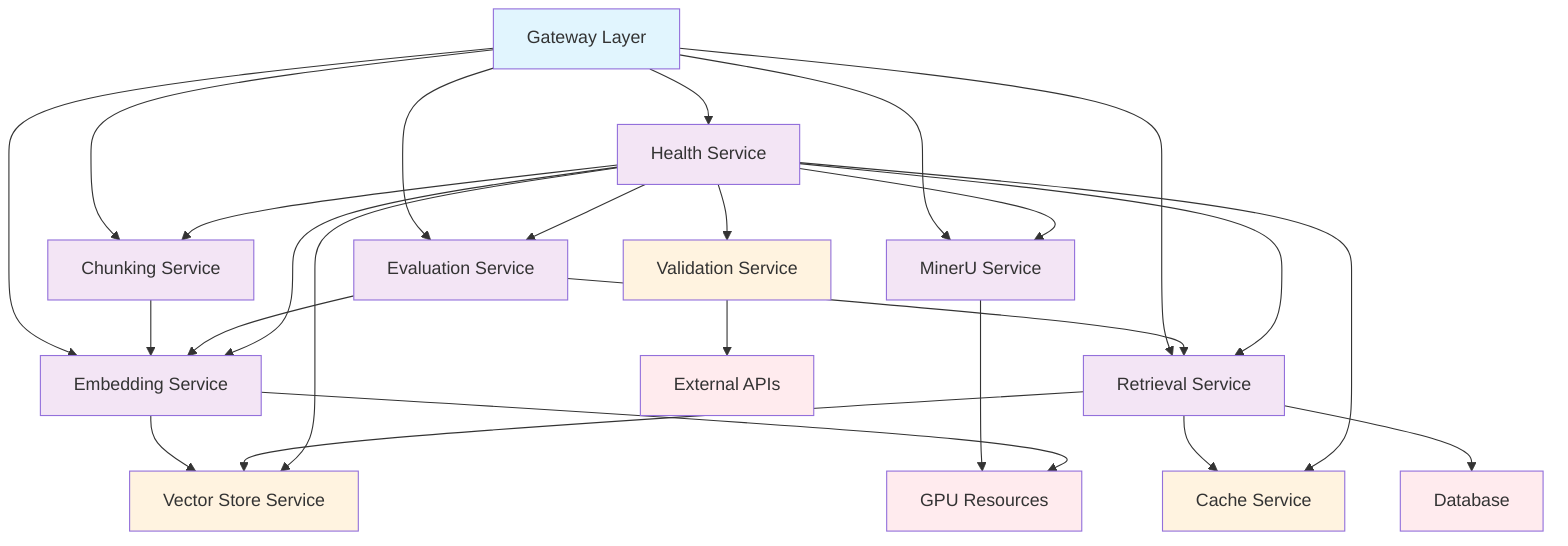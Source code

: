 graph TD
    %% Gateway Layer
    Gateway[Gateway Layer]

    %% Core Services
    EmbeddingService[Embedding Service]
    ChunkingService[Chunking Service]
    RetrievalService[Retrieval Service]
    EvaluationService[Evaluation Service]
    MinerUService[MinerU Service]
    HealthService[Health Service]

    %% Service Dependencies
    VectorStoreService[Vector Store Service]
    CacheService[Cache Service]
    ValidationService[Validation Service]

    %% External Dependencies
    GPUResources[GPU Resources]
    ExternalAPIs[External APIs]
    Database[Database]

    %% Data Flow
    Gateway --> EmbeddingService
    Gateway --> ChunkingService
    Gateway --> RetrievalService
    Gateway --> EvaluationService
    Gateway --> MinerUService
    Gateway --> HealthService

    %% Service Interactions
    ChunkingService --> EmbeddingService
    EmbeddingService --> VectorStoreService
    RetrievalService --> VectorStoreService
    RetrievalService --> CacheService
    EvaluationService --> RetrievalService
    EvaluationService --> EmbeddingService

    %% External Dependencies
    MinerUService --> GPUResources
    EmbeddingService --> GPUResources
    RetrievalService --> Database
    ValidationService --> ExternalAPIs

    %% Health Check Flow
    HealthService --> EmbeddingService
    HealthService --> ChunkingService
    HealthService --> RetrievalService
    HealthService --> EvaluationService
    HealthService --> MinerUService
    HealthService --> VectorStoreService
    HealthService --> CacheService
    HealthService --> ValidationService

    %% Styling
    classDef gateway fill:#e1f5fe
    classDef service fill:#f3e5f5
    classDef dependency fill:#fff3e0
    classDef external fill:#ffebee

    class Gateway gateway
    class EmbeddingService,ChunkingService,RetrievalService,EvaluationService,MinerUService,HealthService service
    class VectorStoreService,CacheService,ValidationService dependency
    class GPUResources,ExternalAPIs,Database external